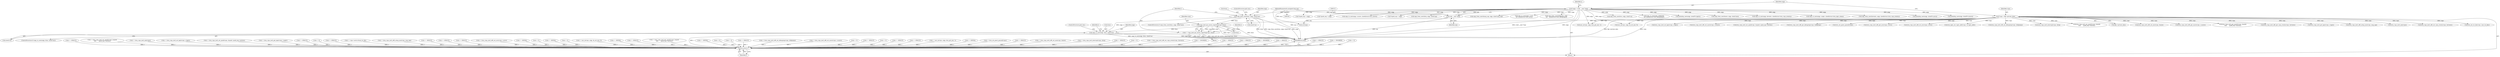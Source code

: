 digraph "0_linux_fda4e2e85589191b123d31cdc21fd33ee70f50fd_3@pointer" {
"1000398" [label="(Call,vcpu_ioctl_tpr_access_reporting(vcpu, &tac))"];
"1000106" [label="(Call,*vcpu = filp->private_data)"];
"1000389" [label="(Call,copy_from_user(&tac, argp, sizeof tac))"];
"1000112" [label="(Call,*argp = (void __user *)arg)"];
"1000114" [label="(Call,(void __user *)arg)"];
"1000103" [label="(MethodParameterIn,unsigned long arg)"];
"1000396" [label="(Call,r = vcpu_ioctl_tpr_access_reporting(vcpu, &tac))"];
"1000793" [label="(Return,return r;)"];
"1000410" [label="(Call,copy_to_user(argp, &tac, sizeof tac))"];
"1000494" [label="(Call,kvm_vcpu_ioctl_x86_set_mce(vcpu, &mce))"];
"1000672" [label="(Call,r = -ENOMEM)"];
"1000232" [label="(Call,r = -EFAULT)"];
"1000614" [label="(Call,r = -EFAULT)"];
"1000416" [label="(ControlStructure,goto out;)"];
"1000692" [label="(Call,copy_to_user(argp, u.xcrs,\n\t\t\t\t sizeof(struct kvm_xcrs)))"];
"1000609" [label="(Call,kvm_vcpu_ioctl_x86_get_xsave(vcpu, u.xsave))"];
"1000575" [label="(Call,copy_from_user(&dbgregs, argp,\n\t\t\t\t   sizeof(struct kvm_debugregs)))"];
"1000599" [label="(Call,r = -ENOMEM)"];
"1000384" [label="(Call,r = -EFAULT)"];
"1000440" [label="(Call,copy_from_user(&va, argp, sizeof va))"];
"1000113" [label="(Identifier,argp)"];
"1000104" [label="(Block,)"];
"1000687" [label="(Call,r = -EFAULT)"];
"1000149" [label="(Call,r = -ENOMEM)"];
"1000398" [label="(Call,vcpu_ioctl_tpr_access_reporting(vcpu, &tac))"];
"1000337" [label="(Call,kvm_vcpu_ioctl_get_cpuid2(vcpu, &cpuid,\n\t\t\t\t\t      cpuid_arg->entries))"];
"1000502" [label="(Call,kvm_vcpu_ioctl_x86_get_vcpu_events(vcpu, &events))"];
"1000182" [label="(Call,r = 0)"];
"1000556" [label="(Call,copy_to_user(argp, &dbgregs,\n\t\t\t\t sizeof(struct kvm_debugregs)))"];
"1000397" [label="(Identifier,r)"];
"1000506" [label="(Call,r = -EFAULT)"];
"1000306" [label="(Call,r = kvm_vcpu_ioctl_set_cpuid2(vcpu, &cpuid,\n\t\t\t\t\t      cpuid_arg->entries))"];
"1000382" [label="(Block,)"];
"1000253" [label="(Call,r = kvm_vcpu_ioctl_nmi(vcpu))"];
"1000221" [label="(Call,r = kvm_vcpu_ioctl_set_lapic(vcpu, u.lapic))"];
"1000277" [label="(Call,r = kvm_vcpu_ioctl_set_cpuid(vcpu, &cpuid, cpuid_arg->entries))"];
"1000794" [label="(Identifier,r)"];
"1000159" [label="(Call,r = kvm_vcpu_ioctl_get_lapic(vcpu, u.lapic))"];
"1000204" [label="(Call,memdup_user(argp, sizeof(*u.lapic)))"];
"1000485" [label="(Call,copy_from_user(&mce, argp, sizeof mce))"];
"1000161" [label="(Call,kvm_vcpu_ioctl_get_lapic(vcpu, u.lapic))"];
"1000400" [label="(Call,&tac)"];
"1000323" [label="(Call,r = -EFAULT)"];
"1000392" [label="(Identifier,argp)"];
"1000700" [label="(Call,r = 0)"];
"1000375" [label="(Call,msr_io(vcpu, argp, do_set_msr, 0))"];
"1000459" [label="(Call,r = -EFAULT)"];
"1000768" [label="(Call,r = vcpu->arch.virtual_tsc_khz)"];
"1000410" [label="(Call,copy_to_user(argp, &tac, sizeof tac))"];
"1000473" [label="(Call,kvm_vcpu_ioctl_x86_setup_mce(vcpu, mcg_cap))"];
"1000471" [label="(Call,r = kvm_vcpu_ioctl_x86_setup_mce(vcpu, mcg_cap))"];
"1000405" [label="(Call,r = -EFAULT)"];
"1000255" [label="(Call,kvm_vcpu_ioctl_nmi(vcpu))"];
"1000511" [label="(Call,copy_to_user(argp, &events, sizeof(struct kvm_vcpu_events)))"];
"1000294" [label="(Call,r = -EFAULT)"];
"1000539" [label="(Call,kvm_vcpu_ioctl_x86_set_vcpu_events(vcpu, &events))"];
"1000265" [label="(Call,r = -EFAULT)"];
"1000727" [label="(Call,r = kvm_vcpu_ioctl_x86_set_xcrs(vcpu, u.xcrs))"];
"1000759" [label="(Call,kvm_set_tsc_khz(vcpu, user_tsc_khz))"];
"1000129" [label="(Call,r = -EINVAL)"];
"1000396" [label="(Call,r = vcpu_ioctl_tpr_access_reporting(vcpu, &tac))"];
"1000174" [label="(Call,copy_to_user(argp, u.lapic, sizeof(struct kvm_lapic_state)))"];
"1000518" [label="(Call,r = 0)"];
"1000530" [label="(Call,copy_from_user(&events, argp, sizeof(struct kvm_vcpu_events)))"];
"1000223" [label="(Call,kvm_vcpu_ioctl_set_lapic(vcpu, u.lapic))"];
"1000107" [label="(Identifier,vcpu)"];
"1000388" [label="(ControlStructure,if (copy_from_user(&tac, argp, sizeof tac)))"];
"1000188" [label="(Call,r = -EINVAL)"];
"1000447" [label="(Call,r = 0)"];
"1000106" [label="(Call,*vcpu = filp->private_data)"];
"1000373" [label="(Call,r = msr_io(vcpu, argp, do_set_msr, 0))"];
"1000738" [label="(Call,r = -EINVAL)"];
"1000710" [label="(Call,memdup_user(argp, sizeof(*u.xcrs)))"];
"1000399" [label="(Identifier,vcpu)"];
"1000112" [label="(Call,*argp = (void __user *)arg)"];
"1000347" [label="(Call,r = -EFAULT)"];
"1000335" [label="(Call,r = kvm_vcpu_ioctl_get_cpuid2(vcpu, &cpuid,\n\t\t\t\t\t      cpuid_arg->entries))"];
"1000656" [label="(Call,kvm_vcpu_ioctl_x86_set_xsave(vcpu, u.xsave))"];
"1000424" [label="(Call,r = -EINVAL)"];
"1000279" [label="(Call,kvm_vcpu_ioctl_set_cpuid(vcpu, &cpuid, cpuid_arg->entries))"];
"1000547" [label="(Call,kvm_vcpu_ioctl_x86_get_debugregs(vcpu, &dbgregs))"];
"1000563" [label="(Call,r = 0)"];
"1000418" [label="(Identifier,r)"];
"1000627" [label="(Call,r = 0)"];
"1000637" [label="(Call,memdup_user(argp, sizeof(*u.xsave)))"];
"1000780" [label="(Call,kvm_set_guest_paused(vcpu))"];
"1000319" [label="(Call,*cpuid_arg = argp)"];
"1000570" [label="(Call,r = -EFAULT)"];
"1000582" [label="(Call,r = kvm_vcpu_ioctl_x86_set_debugregs(vcpu, &dbgregs))"];
"1000654" [label="(Call,r = kvm_vcpu_ioctl_x86_set_xsave(vcpu, u.xsave))"];
"1000682" [label="(Call,kvm_vcpu_ioctl_x86_get_xcrs(vcpu, u.xcrs))"];
"1000261" [label="(Call,*cpuid_arg = argp)"];
"1000793" [label="(Return,return r;)"];
"1000359" [label="(Call,r = 0)"];
"1000366" [label="(Call,msr_io(vcpu, argp, kvm_get_msr, 1))"];
"1000393" [label="(Call,sizeof tac)"];
"1000389" [label="(Call,copy_from_user(&tac, argp, sizeof tac))"];
"1000480" [label="(Call,r = -EFAULT)"];
"1000744" [label="(Call,(u32)arg)"];
"1000403" [label="(Identifier,r)"];
"1000412" [label="(Call,&tac)"];
"1000729" [label="(Call,kvm_vcpu_ioctl_x86_set_xcrs(vcpu, u.xcrs))"];
"1000619" [label="(Call,copy_to_user(argp, u.xsave, sizeof(struct kvm_xsave)))"];
"1000417" [label="(Call,r = 0)"];
"1000450" [label="(Call,kvm_lapic_set_vapic_addr(vcpu, va.vapic_addr))"];
"1000169" [label="(Call,r = -EFAULT)"];
"1000290" [label="(Call,*cpuid_arg = argp)"];
"1000525" [label="(Call,r = -EFAULT)"];
"1000364" [label="(Call,r = msr_io(vcpu, argp, kvm_get_msr, 1))"];
"1000103" [label="(MethodParameterIn,unsigned long arg)"];
"1000784" [label="(Call,r = -EINVAL)"];
"1000411" [label="(Identifier,argp)"];
"1000778" [label="(Call,r = kvm_set_guest_paused(vcpu))"];
"1000435" [label="(Call,r = -EFAULT)"];
"1000116" [label="(Identifier,arg)"];
"1000114" [label="(Call,(void __user *)arg)"];
"1000492" [label="(Call,r = kvm_vcpu_ioctl_x86_set_mce(vcpu, &mce))"];
"1000584" [label="(Call,kvm_vcpu_ioctl_x86_set_debugregs(vcpu, &dbgregs))"];
"1000237" [label="(Call,copy_from_user(&irq, argp, sizeof irq))"];
"1000121" [label="(Identifier,u)"];
"1000390" [label="(Call,&tac)"];
"1000246" [label="(Call,kvm_vcpu_ioctl_interrupt(vcpu, &irq))"];
"1000244" [label="(Call,r = kvm_vcpu_ioctl_interrupt(vcpu, &irq))"];
"1000551" [label="(Call,r = -EFAULT)"];
"1000762" [label="(Call,r = 0)"];
"1000795" [label="(MethodReturn,long)"];
"1000409" [label="(ControlStructure,if (copy_to_user(argp, &tac, sizeof tac)))"];
"1000464" [label="(Call,copy_from_user(&mcg_cap, argp, sizeof mcg_cap))"];
"1000395" [label="(ControlStructure,goto out;)"];
"1000308" [label="(Call,kvm_vcpu_ioctl_set_cpuid2(vcpu, &cpuid,\n\t\t\t\t\t      cpuid_arg->entries))"];
"1000108" [label="(Call,filp->private_data)"];
"1000537" [label="(Call,r = kvm_vcpu_ioctl_x86_set_vcpu_events(vcpu, &events))"];
"1000414" [label="(Call,sizeof tac)"];
"1000398" -> "1000396"  [label="AST: "];
"1000398" -> "1000400"  [label="CFG: "];
"1000399" -> "1000398"  [label="AST: "];
"1000400" -> "1000398"  [label="AST: "];
"1000396" -> "1000398"  [label="CFG: "];
"1000398" -> "1000795"  [label="DDG: &tac"];
"1000398" -> "1000795"  [label="DDG: vcpu"];
"1000398" -> "1000396"  [label="DDG: vcpu"];
"1000398" -> "1000396"  [label="DDG: &tac"];
"1000106" -> "1000398"  [label="DDG: vcpu"];
"1000389" -> "1000398"  [label="DDG: &tac"];
"1000398" -> "1000410"  [label="DDG: &tac"];
"1000106" -> "1000104"  [label="AST: "];
"1000106" -> "1000108"  [label="CFG: "];
"1000107" -> "1000106"  [label="AST: "];
"1000108" -> "1000106"  [label="AST: "];
"1000113" -> "1000106"  [label="CFG: "];
"1000106" -> "1000795"  [label="DDG: filp->private_data"];
"1000106" -> "1000795"  [label="DDG: vcpu"];
"1000106" -> "1000161"  [label="DDG: vcpu"];
"1000106" -> "1000223"  [label="DDG: vcpu"];
"1000106" -> "1000246"  [label="DDG: vcpu"];
"1000106" -> "1000255"  [label="DDG: vcpu"];
"1000106" -> "1000279"  [label="DDG: vcpu"];
"1000106" -> "1000308"  [label="DDG: vcpu"];
"1000106" -> "1000337"  [label="DDG: vcpu"];
"1000106" -> "1000366"  [label="DDG: vcpu"];
"1000106" -> "1000375"  [label="DDG: vcpu"];
"1000106" -> "1000450"  [label="DDG: vcpu"];
"1000106" -> "1000473"  [label="DDG: vcpu"];
"1000106" -> "1000494"  [label="DDG: vcpu"];
"1000106" -> "1000502"  [label="DDG: vcpu"];
"1000106" -> "1000539"  [label="DDG: vcpu"];
"1000106" -> "1000547"  [label="DDG: vcpu"];
"1000106" -> "1000584"  [label="DDG: vcpu"];
"1000106" -> "1000609"  [label="DDG: vcpu"];
"1000106" -> "1000656"  [label="DDG: vcpu"];
"1000106" -> "1000682"  [label="DDG: vcpu"];
"1000106" -> "1000729"  [label="DDG: vcpu"];
"1000106" -> "1000759"  [label="DDG: vcpu"];
"1000106" -> "1000780"  [label="DDG: vcpu"];
"1000389" -> "1000388"  [label="AST: "];
"1000389" -> "1000393"  [label="CFG: "];
"1000390" -> "1000389"  [label="AST: "];
"1000392" -> "1000389"  [label="AST: "];
"1000393" -> "1000389"  [label="AST: "];
"1000395" -> "1000389"  [label="CFG: "];
"1000397" -> "1000389"  [label="CFG: "];
"1000389" -> "1000795"  [label="DDG: copy_from_user(&tac, argp, sizeof tac)"];
"1000389" -> "1000795"  [label="DDG: argp"];
"1000389" -> "1000795"  [label="DDG: &tac"];
"1000112" -> "1000389"  [label="DDG: argp"];
"1000389" -> "1000410"  [label="DDG: argp"];
"1000112" -> "1000104"  [label="AST: "];
"1000112" -> "1000114"  [label="CFG: "];
"1000113" -> "1000112"  [label="AST: "];
"1000114" -> "1000112"  [label="AST: "];
"1000121" -> "1000112"  [label="CFG: "];
"1000112" -> "1000795"  [label="DDG: (void __user *)arg"];
"1000112" -> "1000795"  [label="DDG: argp"];
"1000114" -> "1000112"  [label="DDG: arg"];
"1000112" -> "1000174"  [label="DDG: argp"];
"1000112" -> "1000204"  [label="DDG: argp"];
"1000112" -> "1000237"  [label="DDG: argp"];
"1000112" -> "1000261"  [label="DDG: argp"];
"1000112" -> "1000290"  [label="DDG: argp"];
"1000112" -> "1000319"  [label="DDG: argp"];
"1000112" -> "1000366"  [label="DDG: argp"];
"1000112" -> "1000375"  [label="DDG: argp"];
"1000112" -> "1000440"  [label="DDG: argp"];
"1000112" -> "1000464"  [label="DDG: argp"];
"1000112" -> "1000485"  [label="DDG: argp"];
"1000112" -> "1000511"  [label="DDG: argp"];
"1000112" -> "1000530"  [label="DDG: argp"];
"1000112" -> "1000556"  [label="DDG: argp"];
"1000112" -> "1000575"  [label="DDG: argp"];
"1000112" -> "1000619"  [label="DDG: argp"];
"1000112" -> "1000637"  [label="DDG: argp"];
"1000112" -> "1000692"  [label="DDG: argp"];
"1000112" -> "1000710"  [label="DDG: argp"];
"1000114" -> "1000116"  [label="CFG: "];
"1000115" -> "1000114"  [label="AST: "];
"1000116" -> "1000114"  [label="AST: "];
"1000114" -> "1000795"  [label="DDG: arg"];
"1000103" -> "1000114"  [label="DDG: arg"];
"1000114" -> "1000744"  [label="DDG: arg"];
"1000103" -> "1000100"  [label="AST: "];
"1000103" -> "1000795"  [label="DDG: arg"];
"1000103" -> "1000744"  [label="DDG: arg"];
"1000396" -> "1000382"  [label="AST: "];
"1000397" -> "1000396"  [label="AST: "];
"1000403" -> "1000396"  [label="CFG: "];
"1000396" -> "1000795"  [label="DDG: r"];
"1000396" -> "1000795"  [label="DDG: vcpu_ioctl_tpr_access_reporting(vcpu, &tac)"];
"1000396" -> "1000793"  [label="DDG: r"];
"1000793" -> "1000104"  [label="AST: "];
"1000793" -> "1000794"  [label="CFG: "];
"1000794" -> "1000793"  [label="AST: "];
"1000795" -> "1000793"  [label="CFG: "];
"1000793" -> "1000795"  [label="DDG: <RET>"];
"1000794" -> "1000793"  [label="DDG: r"];
"1000129" -> "1000793"  [label="DDG: r"];
"1000335" -> "1000793"  [label="DDG: r"];
"1000232" -> "1000793"  [label="DDG: r"];
"1000471" -> "1000793"  [label="DDG: r"];
"1000265" -> "1000793"  [label="DDG: r"];
"1000762" -> "1000793"  [label="DDG: r"];
"1000687" -> "1000793"  [label="DDG: r"];
"1000405" -> "1000793"  [label="DDG: r"];
"1000384" -> "1000793"  [label="DDG: r"];
"1000784" -> "1000793"  [label="DDG: r"];
"1000364" -> "1000793"  [label="DDG: r"];
"1000459" -> "1000793"  [label="DDG: r"];
"1000570" -> "1000793"  [label="DDG: r"];
"1000435" -> "1000793"  [label="DDG: r"];
"1000654" -> "1000793"  [label="DDG: r"];
"1000506" -> "1000793"  [label="DDG: r"];
"1000582" -> "1000793"  [label="DDG: r"];
"1000768" -> "1000793"  [label="DDG: r"];
"1000738" -> "1000793"  [label="DDG: r"];
"1000159" -> "1000793"  [label="DDG: r"];
"1000253" -> "1000793"  [label="DDG: r"];
"1000188" -> "1000793"  [label="DDG: r"];
"1000700" -> "1000793"  [label="DDG: r"];
"1000306" -> "1000793"  [label="DDG: r"];
"1000492" -> "1000793"  [label="DDG: r"];
"1000599" -> "1000793"  [label="DDG: r"];
"1000347" -> "1000793"  [label="DDG: r"];
"1000518" -> "1000793"  [label="DDG: r"];
"1000627" -> "1000793"  [label="DDG: r"];
"1000221" -> "1000793"  [label="DDG: r"];
"1000614" -> "1000793"  [label="DDG: r"];
"1000424" -> "1000793"  [label="DDG: r"];
"1000525" -> "1000793"  [label="DDG: r"];
"1000277" -> "1000793"  [label="DDG: r"];
"1000417" -> "1000793"  [label="DDG: r"];
"1000563" -> "1000793"  [label="DDG: r"];
"1000294" -> "1000793"  [label="DDG: r"];
"1000359" -> "1000793"  [label="DDG: r"];
"1000323" -> "1000793"  [label="DDG: r"];
"1000169" -> "1000793"  [label="DDG: r"];
"1000149" -> "1000793"  [label="DDG: r"];
"1000447" -> "1000793"  [label="DDG: r"];
"1000480" -> "1000793"  [label="DDG: r"];
"1000727" -> "1000793"  [label="DDG: r"];
"1000537" -> "1000793"  [label="DDG: r"];
"1000244" -> "1000793"  [label="DDG: r"];
"1000672" -> "1000793"  [label="DDG: r"];
"1000373" -> "1000793"  [label="DDG: r"];
"1000551" -> "1000793"  [label="DDG: r"];
"1000778" -> "1000793"  [label="DDG: r"];
"1000182" -> "1000793"  [label="DDG: r"];
"1000410" -> "1000409"  [label="AST: "];
"1000410" -> "1000414"  [label="CFG: "];
"1000411" -> "1000410"  [label="AST: "];
"1000412" -> "1000410"  [label="AST: "];
"1000414" -> "1000410"  [label="AST: "];
"1000416" -> "1000410"  [label="CFG: "];
"1000418" -> "1000410"  [label="CFG: "];
"1000410" -> "1000795"  [label="DDG: argp"];
"1000410" -> "1000795"  [label="DDG: &tac"];
"1000410" -> "1000795"  [label="DDG: copy_to_user(argp, &tac, sizeof tac)"];
}

